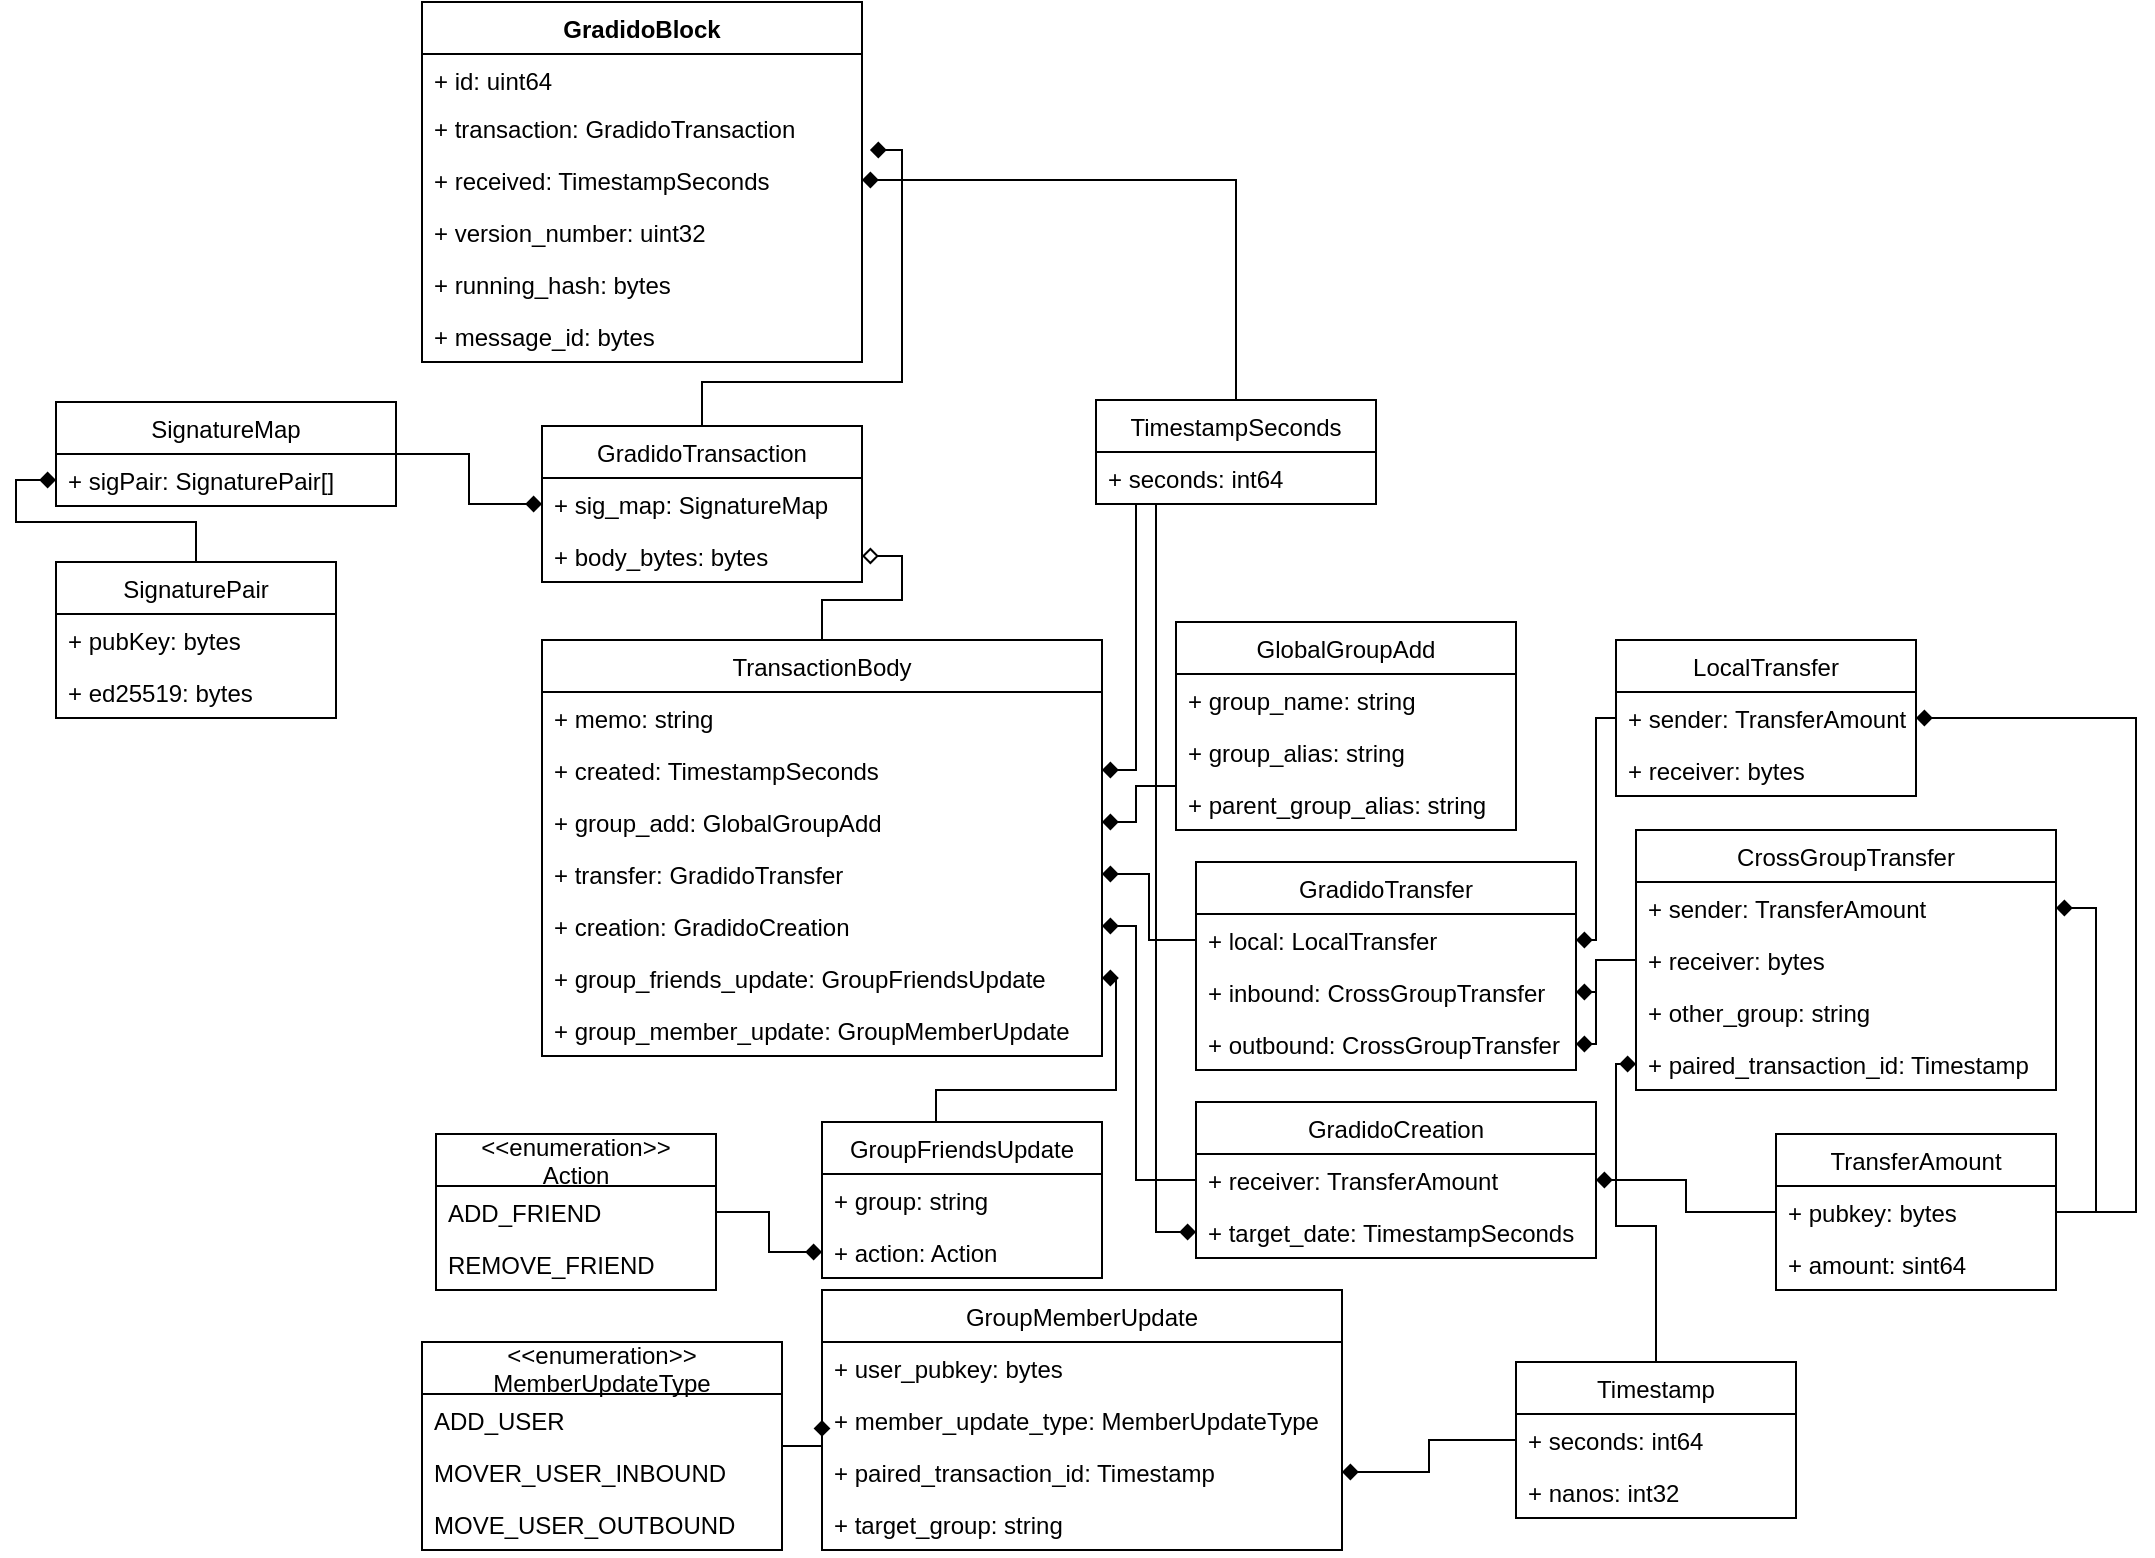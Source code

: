 <mxfile version="12.2.4" pages="1"><diagram id="1SuIEZF2QCnWeueF3Zz_" name="Page-1"><mxGraphModel dx="762" dy="2429" grid="1" gridSize="10" guides="1" tooltips="1" connect="1" arrows="1" fold="1" page="1" pageScale="1" pageWidth="1169" pageHeight="827" math="0" shadow="0"><root><mxCell id="0"/><mxCell id="1" parent="0"/><mxCell id="9" value="GradidoBlock&#10;" style="swimlane;fontStyle=1;align=center;verticalAlign=top;childLayout=stackLayout;horizontal=1;startSize=26;horizontalStack=0;resizeParent=1;resizeParentMax=0;resizeLast=0;collapsible=1;marginBottom=0;" parent="1" vertex="1"><mxGeometry x="213" y="-1620" width="220" height="180" as="geometry"/></mxCell><mxCell id="10" value="+ id: uint64&#10;" style="text;align=left;verticalAlign=top;spacingLeft=4;spacingRight=4;overflow=hidden;rotatable=0;points=[[0,0.5],[1,0.5]];portConstraint=eastwest;labelBackgroundColor=none;labelBorderColor=none;shadow=0;rounded=0;glass=0;" parent="9" vertex="1"><mxGeometry y="26" width="220" height="24" as="geometry"/></mxCell><mxCell id="18" value="+ transaction: GradidoTransaction&#10;" style="text;strokeColor=none;fillColor=none;align=left;verticalAlign=top;spacingLeft=4;spacingRight=4;overflow=hidden;rotatable=0;points=[[0,0.5],[1,0.5]];portConstraint=eastwest;rounded=0;shadow=0;glass=0;labelBackgroundColor=none;html=0;" parent="9" vertex="1"><mxGeometry y="50" width="220" height="26" as="geometry"/></mxCell><mxCell id="19" value="+ received: TimestampSeconds&#10;" style="text;strokeColor=none;fillColor=none;align=left;verticalAlign=top;spacingLeft=4;spacingRight=4;overflow=hidden;rotatable=0;points=[[0,0.5],[1,0.5]];portConstraint=eastwest;rounded=0;shadow=0;glass=0;labelBackgroundColor=none;html=0;" parent="9" vertex="1"><mxGeometry y="76" width="220" height="26" as="geometry"/></mxCell><mxCell id="20" value="+ version_number: uint32&#10;" style="text;strokeColor=none;fillColor=none;align=left;verticalAlign=top;spacingLeft=4;spacingRight=4;overflow=hidden;rotatable=0;points=[[0,0.5],[1,0.5]];portConstraint=eastwest;rounded=0;shadow=0;glass=0;labelBackgroundColor=none;html=0;" parent="9" vertex="1"><mxGeometry y="102" width="220" height="26" as="geometry"/></mxCell><mxCell id="21" value="+ running_hash: bytes" style="text;strokeColor=none;fillColor=none;align=left;verticalAlign=top;spacingLeft=4;spacingRight=4;overflow=hidden;rotatable=0;points=[[0,0.5],[1,0.5]];portConstraint=eastwest;rounded=0;shadow=0;glass=0;labelBackgroundColor=none;html=0;" parent="9" vertex="1"><mxGeometry y="128" width="220" height="26" as="geometry"/></mxCell><mxCell id="22" value="+ message_id: bytes&#10;" style="text;strokeColor=none;fillColor=none;align=left;verticalAlign=top;spacingLeft=4;spacingRight=4;overflow=hidden;rotatable=0;points=[[0,0.5],[1,0.5]];portConstraint=eastwest;rounded=0;shadow=0;glass=0;labelBackgroundColor=none;html=0;" parent="9" vertex="1"><mxGeometry y="154" width="220" height="26" as="geometry"/></mxCell><mxCell id="25" style="edgeStyle=orthogonalEdgeStyle;rounded=0;orthogonalLoop=1;jettySize=auto;html=1;entryX=1.018;entryY=0.923;entryDx=0;entryDy=0;entryPerimeter=0;endArrow=diamond;endFill=1;strokeColor=#000000;" parent="1" source="11" target="18" edge="1"><mxGeometry relative="1" as="geometry"><Array as="points"><mxPoint x="353" y="-1430"/><mxPoint x="453" y="-1430"/><mxPoint x="453" y="-1546"/></Array></mxGeometry></mxCell><mxCell id="11" value="GradidoTransaction" style="swimlane;fontStyle=0;childLayout=stackLayout;horizontal=1;startSize=26;fillColor=none;horizontalStack=0;resizeParent=1;resizeParentMax=0;resizeLast=0;collapsible=1;marginBottom=0;" parent="1" vertex="1"><mxGeometry x="273" y="-1408" width="160" height="78" as="geometry"/></mxCell><mxCell id="12" value="+ sig_map: SignatureMap" style="text;strokeColor=none;fillColor=none;align=left;verticalAlign=top;spacingLeft=4;spacingRight=4;overflow=hidden;rotatable=0;points=[[0,0.5],[1,0.5]];portConstraint=eastwest;" parent="11" vertex="1"><mxGeometry y="26" width="160" height="26" as="geometry"/></mxCell><mxCell id="13" value="+ body_bytes: bytes" style="text;strokeColor=none;fillColor=none;align=left;verticalAlign=top;spacingLeft=4;spacingRight=4;overflow=hidden;rotatable=0;points=[[0,0.5],[1,0.5]];portConstraint=eastwest;" parent="11" vertex="1"><mxGeometry y="52" width="160" height="26" as="geometry"/></mxCell><mxCell id="33" style="edgeStyle=orthogonalEdgeStyle;rounded=0;orthogonalLoop=1;jettySize=auto;html=1;endArrow=diamond;endFill=1;strokeColor=#000000;" parent="1" source="26" target="19" edge="1"><mxGeometry relative="1" as="geometry"/></mxCell><mxCell id="55" style="edgeStyle=orthogonalEdgeStyle;rounded=0;orthogonalLoop=1;jettySize=auto;html=1;endArrow=diamond;endFill=1;strokeColor=#000000;" parent="1" source="26" target="47" edge="1"><mxGeometry relative="1" as="geometry"><Array as="points"><mxPoint x="570" y="-1236"/></Array></mxGeometry></mxCell><mxCell id="99" style="edgeStyle=orthogonalEdgeStyle;rounded=0;orthogonalLoop=1;jettySize=auto;html=1;endArrow=diamond;endFill=1;strokeColor=#000000;" parent="1" source="26" target="95" edge="1"><mxGeometry relative="1" as="geometry"><Array as="points"><mxPoint x="580" y="-1005"/></Array></mxGeometry></mxCell><mxCell id="26" value="TimestampSeconds" style="swimlane;fontStyle=0;childLayout=stackLayout;horizontal=1;startSize=26;fillColor=none;horizontalStack=0;resizeParent=1;resizeParentMax=0;resizeLast=0;collapsible=1;marginBottom=0;rounded=0;shadow=0;glass=0;labelBackgroundColor=none;html=0;" parent="1" vertex="1"><mxGeometry x="550" y="-1421" width="140" height="52" as="geometry"/></mxCell><mxCell id="27" value="+ seconds: int64" style="text;strokeColor=none;fillColor=none;align=left;verticalAlign=top;spacingLeft=4;spacingRight=4;overflow=hidden;rotatable=0;points=[[0,0.5],[1,0.5]];portConstraint=eastwest;" parent="26" vertex="1"><mxGeometry y="26" width="140" height="26" as="geometry"/></mxCell><mxCell id="43" style="edgeStyle=orthogonalEdgeStyle;rounded=0;orthogonalLoop=1;jettySize=auto;html=1;endArrow=diamond;endFill=1;strokeColor=#000000;" parent="1" source="34" target="12" edge="1"><mxGeometry relative="1" as="geometry"/></mxCell><mxCell id="34" value="SignatureMap" style="swimlane;fontStyle=0;childLayout=stackLayout;horizontal=1;startSize=26;fillColor=none;horizontalStack=0;resizeParent=1;resizeParentMax=0;resizeLast=0;collapsible=1;marginBottom=0;rounded=0;shadow=0;glass=0;labelBackgroundColor=none;html=0;" parent="1" vertex="1"><mxGeometry x="30" y="-1420" width="170" height="52" as="geometry"/></mxCell><mxCell id="35" value="+ sigPair: SignaturePair[]" style="text;strokeColor=none;fillColor=none;align=left;verticalAlign=top;spacingLeft=4;spacingRight=4;overflow=hidden;rotatable=0;points=[[0,0.5],[1,0.5]];portConstraint=eastwest;" parent="34" vertex="1"><mxGeometry y="26" width="170" height="26" as="geometry"/></mxCell><mxCell id="44" style="edgeStyle=orthogonalEdgeStyle;rounded=0;orthogonalLoop=1;jettySize=auto;html=1;endArrow=diamond;endFill=1;strokeColor=#000000;" parent="1" source="38" target="35" edge="1"><mxGeometry relative="1" as="geometry"/></mxCell><mxCell id="38" value="SignaturePair" style="swimlane;fontStyle=0;childLayout=stackLayout;horizontal=1;startSize=26;fillColor=none;horizontalStack=0;resizeParent=1;resizeParentMax=0;resizeLast=0;collapsible=1;marginBottom=0;rounded=0;shadow=0;glass=0;labelBackgroundColor=none;html=0;" parent="1" vertex="1"><mxGeometry x="30" y="-1340" width="140" height="78" as="geometry"/></mxCell><mxCell id="39" value="+ pubKey: bytes" style="text;strokeColor=none;fillColor=none;align=left;verticalAlign=top;spacingLeft=4;spacingRight=4;overflow=hidden;rotatable=0;points=[[0,0.5],[1,0.5]];portConstraint=eastwest;" parent="38" vertex="1"><mxGeometry y="26" width="140" height="26" as="geometry"/></mxCell><mxCell id="40" value="+ ed25519: bytes" style="text;strokeColor=none;fillColor=none;align=left;verticalAlign=top;spacingLeft=4;spacingRight=4;overflow=hidden;rotatable=0;points=[[0,0.5],[1,0.5]];portConstraint=eastwest;" parent="38" vertex="1"><mxGeometry y="52" width="140" height="26" as="geometry"/></mxCell><mxCell id="54" value="" style="edgeStyle=orthogonalEdgeStyle;rounded=0;orthogonalLoop=1;jettySize=auto;html=1;endArrow=diamond;endFill=0;strokeColor=#000000;" parent="1" source="45" target="13" edge="1"><mxGeometry relative="1" as="geometry"><mxPoint x="193" y="-1210" as="targetPoint"/></mxGeometry></mxCell><mxCell id="45" value="TransactionBody" style="swimlane;fontStyle=0;childLayout=stackLayout;horizontal=1;startSize=26;fillColor=none;horizontalStack=0;resizeParent=1;resizeParentMax=0;resizeLast=0;collapsible=1;marginBottom=0;rounded=0;shadow=0;glass=0;labelBackgroundColor=none;html=0;" parent="1" vertex="1"><mxGeometry x="273" y="-1301" width="280" height="208" as="geometry"/></mxCell><mxCell id="46" value="+ memo: string&#10;" style="text;strokeColor=none;fillColor=none;align=left;verticalAlign=top;spacingLeft=4;spacingRight=4;overflow=hidden;rotatable=0;points=[[0,0.5],[1,0.5]];portConstraint=eastwest;" parent="45" vertex="1"><mxGeometry y="26" width="280" height="26" as="geometry"/></mxCell><mxCell id="47" value="+ created: TimestampSeconds" style="text;strokeColor=none;fillColor=none;align=left;verticalAlign=top;spacingLeft=4;spacingRight=4;overflow=hidden;rotatable=0;points=[[0,0.5],[1,0.5]];portConstraint=eastwest;" parent="45" vertex="1"><mxGeometry y="52" width="280" height="26" as="geometry"/></mxCell><mxCell id="48" value="+ group_add: GlobalGroupAdd" style="text;strokeColor=none;fillColor=none;align=left;verticalAlign=top;spacingLeft=4;spacingRight=4;overflow=hidden;rotatable=0;points=[[0,0.5],[1,0.5]];portConstraint=eastwest;" parent="45" vertex="1"><mxGeometry y="78" width="280" height="26" as="geometry"/></mxCell><mxCell id="56" value="+ transfer: GradidoTransfer&#10;" style="text;strokeColor=none;fillColor=none;align=left;verticalAlign=top;spacingLeft=4;spacingRight=4;overflow=hidden;rotatable=0;points=[[0,0.5],[1,0.5]];portConstraint=eastwest;rounded=0;shadow=0;glass=0;labelBackgroundColor=none;html=0;" parent="45" vertex="1"><mxGeometry y="104" width="280" height="26" as="geometry"/></mxCell><mxCell id="57" value="+ creation: GradidoCreation" style="text;strokeColor=none;fillColor=none;align=left;verticalAlign=top;spacingLeft=4;spacingRight=4;overflow=hidden;rotatable=0;points=[[0,0.5],[1,0.5]];portConstraint=eastwest;rounded=0;shadow=0;glass=0;labelBackgroundColor=none;html=0;" parent="45" vertex="1"><mxGeometry y="130" width="280" height="26" as="geometry"/></mxCell><mxCell id="58" value="+ group_friends_update: GroupFriendsUpdate" style="text;strokeColor=none;fillColor=none;align=left;verticalAlign=top;spacingLeft=4;spacingRight=4;overflow=hidden;rotatable=0;points=[[0,0.5],[1,0.5]];portConstraint=eastwest;rounded=0;shadow=0;glass=0;labelBackgroundColor=none;html=0;" parent="45" vertex="1"><mxGeometry y="156" width="280" height="26" as="geometry"/></mxCell><mxCell id="59" value="+ group_member_update: GroupMemberUpdate" style="text;strokeColor=none;fillColor=none;align=left;verticalAlign=top;spacingLeft=4;spacingRight=4;overflow=hidden;rotatable=0;points=[[0,0.5],[1,0.5]];portConstraint=eastwest;rounded=0;shadow=0;glass=0;labelBackgroundColor=none;html=0;" parent="45" vertex="1"><mxGeometry y="182" width="280" height="26" as="geometry"/></mxCell><mxCell id="60" value="GlobalGroupAdd" style="swimlane;fontStyle=0;childLayout=stackLayout;horizontal=1;startSize=26;fillColor=none;horizontalStack=0;resizeParent=1;resizeParentMax=0;resizeLast=0;collapsible=1;marginBottom=0;rounded=0;shadow=0;glass=0;labelBackgroundColor=none;html=0;" parent="1" vertex="1"><mxGeometry x="590" y="-1310" width="170" height="104" as="geometry"/></mxCell><mxCell id="61" value="+ group_name: string" style="text;strokeColor=none;fillColor=none;align=left;verticalAlign=top;spacingLeft=4;spacingRight=4;overflow=hidden;rotatable=0;points=[[0,0.5],[1,0.5]];portConstraint=eastwest;" parent="60" vertex="1"><mxGeometry y="26" width="170" height="26" as="geometry"/></mxCell><mxCell id="62" value="+ group_alias: string&#10;" style="text;strokeColor=none;fillColor=none;align=left;verticalAlign=top;spacingLeft=4;spacingRight=4;overflow=hidden;rotatable=0;points=[[0,0.5],[1,0.5]];portConstraint=eastwest;" parent="60" vertex="1"><mxGeometry y="52" width="170" height="26" as="geometry"/></mxCell><mxCell id="63" value="+ parent_group_alias: string" style="text;strokeColor=none;fillColor=none;align=left;verticalAlign=top;spacingLeft=4;spacingRight=4;overflow=hidden;rotatable=0;points=[[0,0.5],[1,0.5]];portConstraint=eastwest;" parent="60" vertex="1"><mxGeometry y="78" width="170" height="26" as="geometry"/></mxCell><mxCell id="64" style="edgeStyle=orthogonalEdgeStyle;rounded=0;orthogonalLoop=1;jettySize=auto;html=1;endArrow=diamond;endFill=1;strokeColor=#000000;" parent="1" source="62" target="48" edge="1"><mxGeometry relative="1" as="geometry"><Array as="points"><mxPoint x="590" y="-1228"/><mxPoint x="570" y="-1228"/><mxPoint x="570" y="-1210"/></Array></mxGeometry></mxCell><mxCell id="65" value="GradidoTransfer" style="swimlane;fontStyle=0;childLayout=stackLayout;horizontal=1;startSize=26;fillColor=none;horizontalStack=0;resizeParent=1;resizeParentMax=0;resizeLast=0;collapsible=1;marginBottom=0;rounded=0;shadow=0;glass=0;labelBackgroundColor=none;html=0;" parent="1" vertex="1"><mxGeometry x="600" y="-1190" width="190" height="104" as="geometry"/></mxCell><mxCell id="66" value="+ local: LocalTransfer&#10;" style="text;strokeColor=none;fillColor=none;align=left;verticalAlign=top;spacingLeft=4;spacingRight=4;overflow=hidden;rotatable=0;points=[[0,0.5],[1,0.5]];portConstraint=eastwest;" parent="65" vertex="1"><mxGeometry y="26" width="190" height="26" as="geometry"/></mxCell><mxCell id="67" value="+ inbound: CrossGroupTransfer" style="text;strokeColor=none;fillColor=none;align=left;verticalAlign=top;spacingLeft=4;spacingRight=4;overflow=hidden;rotatable=0;points=[[0,0.5],[1,0.5]];portConstraint=eastwest;" parent="65" vertex="1"><mxGeometry y="52" width="190" height="26" as="geometry"/></mxCell><mxCell id="68" value="+ outbound: CrossGroupTransfer" style="text;strokeColor=none;fillColor=none;align=left;verticalAlign=top;spacingLeft=4;spacingRight=4;overflow=hidden;rotatable=0;points=[[0,0.5],[1,0.5]];portConstraint=eastwest;" parent="65" vertex="1"><mxGeometry y="78" width="190" height="26" as="geometry"/></mxCell><mxCell id="69" style="edgeStyle=orthogonalEdgeStyle;rounded=0;orthogonalLoop=1;jettySize=auto;html=1;endArrow=diamond;endFill=1;strokeColor=#000000;" parent="1" source="66" target="56" edge="1"><mxGeometry relative="1" as="geometry"/></mxCell><mxCell id="90" style="edgeStyle=orthogonalEdgeStyle;rounded=0;orthogonalLoop=1;jettySize=auto;html=1;endArrow=diamond;endFill=1;strokeColor=#000000;exitX=0;exitY=0.5;exitDx=0;exitDy=0;" parent="1" source="71" target="66" edge="1"><mxGeometry relative="1" as="geometry"><Array as="points"><mxPoint x="800" y="-1262"/><mxPoint x="800" y="-1151"/></Array></mxGeometry></mxCell><mxCell id="70" value="LocalTransfer" style="swimlane;fontStyle=0;childLayout=stackLayout;horizontal=1;startSize=26;fillColor=none;horizontalStack=0;resizeParent=1;resizeParentMax=0;resizeLast=0;collapsible=1;marginBottom=0;rounded=0;shadow=0;glass=0;labelBackgroundColor=none;html=0;" parent="1" vertex="1"><mxGeometry x="810" y="-1301" width="150" height="78" as="geometry"/></mxCell><mxCell id="71" value="+ sender: TransferAmount" style="text;strokeColor=none;fillColor=none;align=left;verticalAlign=top;spacingLeft=4;spacingRight=4;overflow=hidden;rotatable=0;points=[[0,0.5],[1,0.5]];portConstraint=eastwest;" parent="70" vertex="1"><mxGeometry y="26" width="150" height="26" as="geometry"/></mxCell><mxCell id="72" value="+ receiver: bytes" style="text;strokeColor=none;fillColor=none;align=left;verticalAlign=top;spacingLeft=4;spacingRight=4;overflow=hidden;rotatable=0;points=[[0,0.5],[1,0.5]];portConstraint=eastwest;" parent="70" vertex="1"><mxGeometry y="52" width="150" height="26" as="geometry"/></mxCell><mxCell id="92" style="edgeStyle=orthogonalEdgeStyle;rounded=0;orthogonalLoop=1;jettySize=auto;html=1;endArrow=diamond;endFill=1;strokeColor=#000000;" parent="1" source="74" target="68" edge="1"><mxGeometry relative="1" as="geometry"/></mxCell><mxCell id="74" value="CrossGroupTransfer" style="swimlane;fontStyle=0;childLayout=stackLayout;horizontal=1;startSize=26;fillColor=none;horizontalStack=0;resizeParent=1;resizeParentMax=0;resizeLast=0;collapsible=1;marginBottom=0;rounded=0;shadow=0;glass=0;labelBackgroundColor=none;html=0;" parent="1" vertex="1"><mxGeometry x="820" y="-1206" width="210" height="130" as="geometry"/></mxCell><mxCell id="75" value="+ sender: TransferAmount" style="text;strokeColor=none;fillColor=none;align=left;verticalAlign=top;spacingLeft=4;spacingRight=4;overflow=hidden;rotatable=0;points=[[0,0.5],[1,0.5]];portConstraint=eastwest;" parent="74" vertex="1"><mxGeometry y="26" width="210" height="26" as="geometry"/></mxCell><mxCell id="76" value="+ receiver: bytes" style="text;strokeColor=none;fillColor=none;align=left;verticalAlign=top;spacingLeft=4;spacingRight=4;overflow=hidden;rotatable=0;points=[[0,0.5],[1,0.5]];portConstraint=eastwest;" parent="74" vertex="1"><mxGeometry y="52" width="210" height="26" as="geometry"/></mxCell><mxCell id="77" value="+ other_group: string" style="text;strokeColor=none;fillColor=none;align=left;verticalAlign=top;spacingLeft=4;spacingRight=4;overflow=hidden;rotatable=0;points=[[0,0.5],[1,0.5]];portConstraint=eastwest;" parent="74" vertex="1"><mxGeometry y="78" width="210" height="26" as="geometry"/></mxCell><mxCell id="78" value="+ paired_transaction_id: Timestamp" style="text;strokeColor=none;fillColor=none;align=left;verticalAlign=top;spacingLeft=4;spacingRight=4;overflow=hidden;rotatable=0;points=[[0,0.5],[1,0.5]];portConstraint=eastwest;rounded=0;shadow=0;glass=0;labelBackgroundColor=none;html=0;" parent="74" vertex="1"><mxGeometry y="104" width="210" height="26" as="geometry"/></mxCell><mxCell id="89" style="edgeStyle=orthogonalEdgeStyle;rounded=0;orthogonalLoop=1;jettySize=auto;html=1;endArrow=diamond;endFill=1;strokeColor=#000000;" parent="1" source="79" edge="1"><mxGeometry relative="1" as="geometry"><mxPoint x="820" y="-1089" as="targetPoint"/><Array as="points"><mxPoint x="830" y="-1008"/><mxPoint x="810" y="-1008"/><mxPoint x="810" y="-1089"/></Array></mxGeometry></mxCell><mxCell id="79" value="Timestamp" style="swimlane;fontStyle=0;childLayout=stackLayout;horizontal=1;startSize=26;fillColor=none;horizontalStack=0;resizeParent=1;resizeParentMax=0;resizeLast=0;collapsible=1;marginBottom=0;rounded=0;shadow=0;glass=0;labelBackgroundColor=none;html=0;" parent="1" vertex="1"><mxGeometry x="760" y="-940" width="140" height="78" as="geometry"/></mxCell><mxCell id="80" value="+ seconds: int64" style="text;strokeColor=none;fillColor=none;align=left;verticalAlign=top;spacingLeft=4;spacingRight=4;overflow=hidden;rotatable=0;points=[[0,0.5],[1,0.5]];portConstraint=eastwest;" parent="79" vertex="1"><mxGeometry y="26" width="140" height="26" as="geometry"/></mxCell><mxCell id="81" value="+ nanos: int32" style="text;strokeColor=none;fillColor=none;align=left;verticalAlign=top;spacingLeft=4;spacingRight=4;overflow=hidden;rotatable=0;points=[[0,0.5],[1,0.5]];portConstraint=eastwest;" parent="79" vertex="1"><mxGeometry y="52" width="140" height="26" as="geometry"/></mxCell><mxCell id="121" style="edgeStyle=orthogonalEdgeStyle;rounded=0;orthogonalLoop=1;jettySize=auto;html=1;entryX=1;entryY=0.5;entryDx=0;entryDy=0;endArrow=diamond;endFill=1;strokeColor=#000000;" parent="1" source="83" target="75" edge="1"><mxGeometry relative="1" as="geometry"><Array as="points"><mxPoint x="1050" y="-1015"/><mxPoint x="1050" y="-1167"/></Array></mxGeometry></mxCell><mxCell id="122" style="edgeStyle=orthogonalEdgeStyle;rounded=0;orthogonalLoop=1;jettySize=auto;html=1;endArrow=diamond;endFill=1;strokeColor=#000000;" parent="1" source="83" target="71" edge="1"><mxGeometry relative="1" as="geometry"><Array as="points"><mxPoint x="1070" y="-1015"/><mxPoint x="1070" y="-1262"/></Array></mxGeometry></mxCell><mxCell id="83" value="TransferAmount" style="swimlane;fontStyle=0;childLayout=stackLayout;horizontal=1;startSize=26;fillColor=none;horizontalStack=0;resizeParent=1;resizeParentMax=0;resizeLast=0;collapsible=1;marginBottom=0;rounded=0;shadow=0;glass=0;labelBackgroundColor=none;html=0;" parent="1" vertex="1"><mxGeometry x="890" y="-1054" width="140" height="78" as="geometry"/></mxCell><mxCell id="84" value="+ pubkey: bytes" style="text;strokeColor=none;fillColor=none;align=left;verticalAlign=top;spacingLeft=4;spacingRight=4;overflow=hidden;rotatable=0;points=[[0,0.5],[1,0.5]];portConstraint=eastwest;" parent="83" vertex="1"><mxGeometry y="26" width="140" height="26" as="geometry"/></mxCell><mxCell id="85" value="+ amount: sint64" style="text;strokeColor=none;fillColor=none;align=left;verticalAlign=top;spacingLeft=4;spacingRight=4;overflow=hidden;rotatable=0;points=[[0,0.5],[1,0.5]];portConstraint=eastwest;" parent="83" vertex="1"><mxGeometry y="52" width="140" height="26" as="geometry"/></mxCell><mxCell id="91" style="edgeStyle=orthogonalEdgeStyle;rounded=0;orthogonalLoop=1;jettySize=auto;html=1;endArrow=diamond;endFill=1;strokeColor=#000000;" parent="1" source="76" target="67" edge="1"><mxGeometry relative="1" as="geometry"/></mxCell><mxCell id="97" style="edgeStyle=orthogonalEdgeStyle;rounded=0;orthogonalLoop=1;jettySize=auto;html=1;endArrow=diamond;endFill=1;strokeColor=#000000;" parent="1" source="93" target="57" edge="1"><mxGeometry relative="1" as="geometry"><Array as="points"><mxPoint x="570" y="-1031"/><mxPoint x="570" y="-1158"/></Array></mxGeometry></mxCell><mxCell id="93" value="GradidoCreation" style="swimlane;fontStyle=0;childLayout=stackLayout;horizontal=1;startSize=26;fillColor=none;horizontalStack=0;resizeParent=1;resizeParentMax=0;resizeLast=0;collapsible=1;marginBottom=0;rounded=0;shadow=0;glass=0;labelBackgroundColor=none;html=0;" parent="1" vertex="1"><mxGeometry x="600" y="-1070" width="200" height="78" as="geometry"/></mxCell><mxCell id="94" value="+ receiver: TransferAmount" style="text;strokeColor=none;fillColor=none;align=left;verticalAlign=top;spacingLeft=4;spacingRight=4;overflow=hidden;rotatable=0;points=[[0,0.5],[1,0.5]];portConstraint=eastwest;" parent="93" vertex="1"><mxGeometry y="26" width="200" height="26" as="geometry"/></mxCell><mxCell id="95" value="+ target_date: TimestampSeconds" style="text;strokeColor=none;fillColor=none;align=left;verticalAlign=top;spacingLeft=4;spacingRight=4;overflow=hidden;rotatable=0;points=[[0,0.5],[1,0.5]];portConstraint=eastwest;" parent="93" vertex="1"><mxGeometry y="52" width="200" height="26" as="geometry"/></mxCell><mxCell id="100" value="GroupFriendsUpdate" style="swimlane;fontStyle=0;childLayout=stackLayout;horizontal=1;startSize=26;fillColor=none;horizontalStack=0;resizeParent=1;resizeParentMax=0;resizeLast=0;collapsible=1;marginBottom=0;rounded=0;shadow=0;glass=0;labelBackgroundColor=none;html=0;" parent="1" vertex="1"><mxGeometry x="413" y="-1060" width="140" height="78" as="geometry"/></mxCell><mxCell id="101" value="+ group: string&#10;" style="text;strokeColor=none;fillColor=none;align=left;verticalAlign=top;spacingLeft=4;spacingRight=4;overflow=hidden;rotatable=0;points=[[0,0.5],[1,0.5]];portConstraint=eastwest;" parent="100" vertex="1"><mxGeometry y="26" width="140" height="26" as="geometry"/></mxCell><mxCell id="102" value="+ action: Action" style="text;strokeColor=none;fillColor=none;align=left;verticalAlign=top;spacingLeft=4;spacingRight=4;overflow=hidden;rotatable=0;points=[[0,0.5],[1,0.5]];portConstraint=eastwest;" parent="100" vertex="1"><mxGeometry y="52" width="140" height="26" as="geometry"/></mxCell><mxCell id="108" style="edgeStyle=orthogonalEdgeStyle;rounded=0;orthogonalLoop=1;jettySize=auto;html=1;endArrow=diamond;endFill=1;strokeColor=#000000;" parent="1" source="104" target="102" edge="1"><mxGeometry relative="1" as="geometry"/></mxCell><mxCell id="104" value="&lt;&lt;enumeration&gt;&gt;&#10;Action" style="swimlane;fontStyle=0;childLayout=stackLayout;horizontal=1;startSize=26;fillColor=none;horizontalStack=0;resizeParent=1;resizeParentMax=0;resizeLast=0;collapsible=1;marginBottom=0;rounded=0;shadow=0;glass=0;labelBackgroundColor=none;html=0;" parent="1" vertex="1"><mxGeometry x="220" y="-1054" width="140" height="78" as="geometry"/></mxCell><mxCell id="105" value="ADD_FRIEND" style="text;strokeColor=none;fillColor=none;align=left;verticalAlign=top;spacingLeft=4;spacingRight=4;overflow=hidden;rotatable=0;points=[[0,0.5],[1,0.5]];portConstraint=eastwest;" parent="104" vertex="1"><mxGeometry y="26" width="140" height="26" as="geometry"/></mxCell><mxCell id="106" value="REMOVE_FRIEND" style="text;strokeColor=none;fillColor=none;align=left;verticalAlign=top;spacingLeft=4;spacingRight=4;overflow=hidden;rotatable=0;points=[[0,0.5],[1,0.5]];portConstraint=eastwest;" parent="104" vertex="1"><mxGeometry y="52" width="140" height="26" as="geometry"/></mxCell><mxCell id="109" style="edgeStyle=orthogonalEdgeStyle;rounded=0;orthogonalLoop=1;jettySize=auto;html=1;endArrow=diamond;endFill=1;strokeColor=#000000;" parent="1" source="100" target="58" edge="1"><mxGeometry relative="1" as="geometry"><Array as="points"><mxPoint x="470" y="-1076"/><mxPoint x="560" y="-1076"/><mxPoint x="560" y="-1132"/></Array></mxGeometry></mxCell><mxCell id="110" value="GroupMemberUpdate" style="swimlane;fontStyle=0;childLayout=stackLayout;horizontal=1;startSize=26;fillColor=none;horizontalStack=0;resizeParent=1;resizeParentMax=0;resizeLast=0;collapsible=1;marginBottom=0;rounded=0;shadow=0;glass=0;labelBackgroundColor=none;html=0;" parent="1" vertex="1"><mxGeometry x="413" y="-976" width="260" height="130" as="geometry"/></mxCell><mxCell id="111" value="+ user_pubkey: bytes" style="text;strokeColor=none;fillColor=none;align=left;verticalAlign=top;spacingLeft=4;spacingRight=4;overflow=hidden;rotatable=0;points=[[0,0.5],[1,0.5]];portConstraint=eastwest;" parent="110" vertex="1"><mxGeometry y="26" width="260" height="26" as="geometry"/></mxCell><mxCell id="112" value="+ member_update_type: MemberUpdateType" style="text;strokeColor=none;fillColor=none;align=left;verticalAlign=top;spacingLeft=4;spacingRight=4;overflow=hidden;rotatable=0;points=[[0,0.5],[1,0.5]];portConstraint=eastwest;" parent="110" vertex="1"><mxGeometry y="52" width="260" height="26" as="geometry"/></mxCell><mxCell id="113" value="+ paired_transaction_id: Timestamp" style="text;strokeColor=none;fillColor=none;align=left;verticalAlign=top;spacingLeft=4;spacingRight=4;overflow=hidden;rotatable=0;points=[[0,0.5],[1,0.5]];portConstraint=eastwest;" parent="110" vertex="1"><mxGeometry y="78" width="260" height="26" as="geometry"/></mxCell><mxCell id="119" value="+ target_group: string" style="text;strokeColor=none;fillColor=none;align=left;verticalAlign=top;spacingLeft=4;spacingRight=4;overflow=hidden;rotatable=0;points=[[0,0.5],[1,0.5]];portConstraint=eastwest;rounded=0;shadow=0;glass=0;labelBackgroundColor=none;html=0;" parent="110" vertex="1"><mxGeometry y="104" width="260" height="26" as="geometry"/></mxCell><mxCell id="118" style="edgeStyle=orthogonalEdgeStyle;rounded=0;orthogonalLoop=1;jettySize=auto;html=1;endArrow=diamond;endFill=1;strokeColor=#000000;" parent="1" source="114" target="112" edge="1"><mxGeometry relative="1" as="geometry"/></mxCell><mxCell id="114" value="&lt;&lt;enumeration&gt;&gt;&#10;MemberUpdateType" style="swimlane;fontStyle=0;childLayout=stackLayout;horizontal=1;startSize=26;fillColor=none;horizontalStack=0;resizeParent=1;resizeParentMax=0;resizeLast=0;collapsible=1;marginBottom=0;rounded=0;shadow=0;glass=0;labelBackgroundColor=none;html=0;" parent="1" vertex="1"><mxGeometry x="213" y="-950" width="180" height="104" as="geometry"/></mxCell><mxCell id="115" value="ADD_USER" style="text;strokeColor=none;fillColor=none;align=left;verticalAlign=top;spacingLeft=4;spacingRight=4;overflow=hidden;rotatable=0;points=[[0,0.5],[1,0.5]];portConstraint=eastwest;" parent="114" vertex="1"><mxGeometry y="26" width="180" height="26" as="geometry"/></mxCell><mxCell id="116" value="MOVER_USER_INBOUND" style="text;strokeColor=none;fillColor=none;align=left;verticalAlign=top;spacingLeft=4;spacingRight=4;overflow=hidden;rotatable=0;points=[[0,0.5],[1,0.5]];portConstraint=eastwest;" parent="114" vertex="1"><mxGeometry y="52" width="180" height="26" as="geometry"/></mxCell><mxCell id="117" value="MOVE_USER_OUTBOUND" style="text;strokeColor=none;fillColor=none;align=left;verticalAlign=top;spacingLeft=4;spacingRight=4;overflow=hidden;rotatable=0;points=[[0,0.5],[1,0.5]];portConstraint=eastwest;" parent="114" vertex="1"><mxGeometry y="78" width="180" height="26" as="geometry"/></mxCell><mxCell id="120" style="edgeStyle=orthogonalEdgeStyle;rounded=0;orthogonalLoop=1;jettySize=auto;html=1;endArrow=diamond;endFill=1;strokeColor=#000000;" parent="1" source="80" target="113" edge="1"><mxGeometry relative="1" as="geometry"/></mxCell><mxCell id="123" style="edgeStyle=orthogonalEdgeStyle;rounded=0;orthogonalLoop=1;jettySize=auto;html=1;endArrow=diamond;endFill=1;strokeColor=#000000;" parent="1" source="84" target="94" edge="1"><mxGeometry relative="1" as="geometry"/></mxCell></root></mxGraphModel></diagram></mxfile>